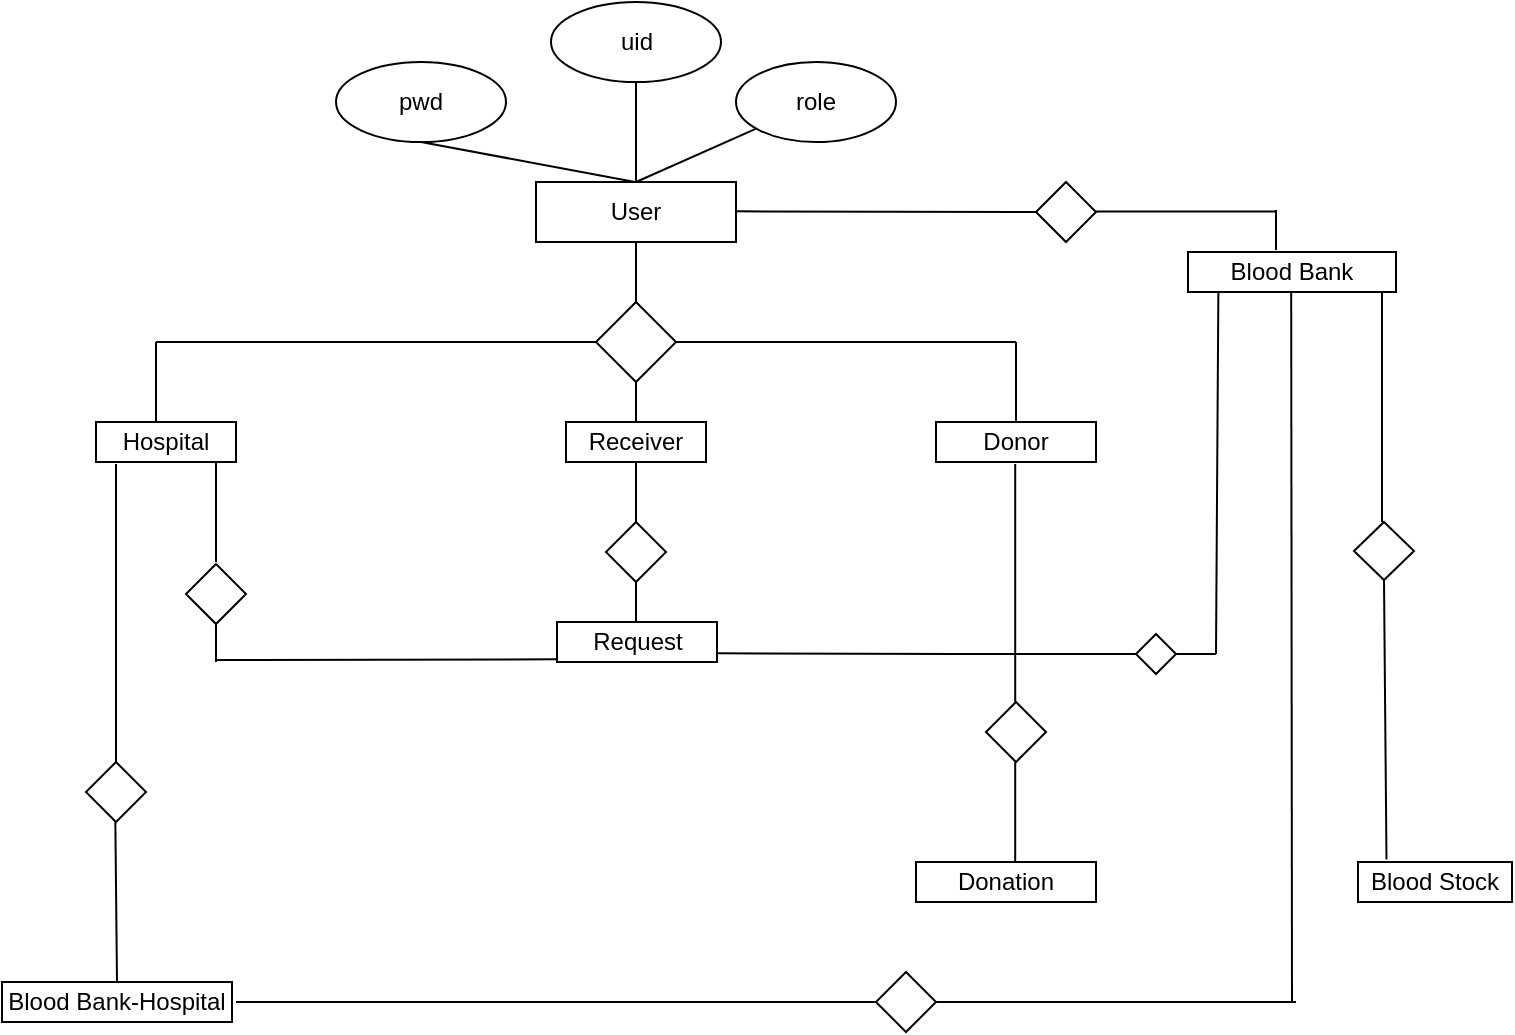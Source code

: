 <mxfile version="24.6.4" type="device">
  <diagram name="Page-1" id="lXY-gnqV20W48AK3ATuu">
    <mxGraphModel dx="1050" dy="621" grid="1" gridSize="10" guides="1" tooltips="1" connect="1" arrows="1" fold="1" page="1" pageScale="1" pageWidth="850" pageHeight="1100" math="0" shadow="0">
      <root>
        <mxCell id="0" />
        <mxCell id="1" parent="0" />
        <mxCell id="yDa4JwM66ifyNANoZB_X-1" value="User" style="rounded=0;whiteSpace=wrap;html=1;" parent="1" vertex="1">
          <mxGeometry x="309" y="120" width="100" height="30" as="geometry" />
        </mxCell>
        <mxCell id="yDa4JwM66ifyNANoZB_X-2" value="" style="endArrow=none;html=1;rounded=0;" parent="1" target="yDa4JwM66ifyNANoZB_X-3" edge="1">
          <mxGeometry width="50" height="50" relative="1" as="geometry">
            <mxPoint x="359" y="120" as="sourcePoint" />
            <mxPoint x="409" y="70" as="targetPoint" />
          </mxGeometry>
        </mxCell>
        <mxCell id="yDa4JwM66ifyNANoZB_X-3" value="role" style="ellipse;whiteSpace=wrap;html=1;" parent="1" vertex="1">
          <mxGeometry x="409" y="60" width="80" height="40" as="geometry" />
        </mxCell>
        <mxCell id="yDa4JwM66ifyNANoZB_X-4" value="" style="endArrow=none;html=1;rounded=0;" parent="1" edge="1">
          <mxGeometry width="50" height="50" relative="1" as="geometry">
            <mxPoint x="359" y="120" as="sourcePoint" />
            <mxPoint x="359" y="70" as="targetPoint" />
          </mxGeometry>
        </mxCell>
        <mxCell id="yDa4JwM66ifyNANoZB_X-5" value="uid" style="ellipse;whiteSpace=wrap;html=1;" parent="1" vertex="1">
          <mxGeometry x="316.5" y="30" width="85" height="40" as="geometry" />
        </mxCell>
        <mxCell id="yDa4JwM66ifyNANoZB_X-6" value="pwd" style="ellipse;whiteSpace=wrap;html=1;" parent="1" vertex="1">
          <mxGeometry x="209" y="60" width="85" height="40" as="geometry" />
        </mxCell>
        <mxCell id="yDa4JwM66ifyNANoZB_X-7" value="" style="endArrow=none;html=1;rounded=0;entryX=0.5;entryY=1;entryDx=0;entryDy=0;" parent="1" target="yDa4JwM66ifyNANoZB_X-6" edge="1">
          <mxGeometry width="50" height="50" relative="1" as="geometry">
            <mxPoint x="358.5" y="120" as="sourcePoint" />
            <mxPoint x="358.5" y="70" as="targetPoint" />
          </mxGeometry>
        </mxCell>
        <mxCell id="yDa4JwM66ifyNANoZB_X-10" value="" style="rhombus;whiteSpace=wrap;html=1;" parent="1" vertex="1">
          <mxGeometry x="339" y="180" width="40" height="40" as="geometry" />
        </mxCell>
        <mxCell id="yDa4JwM66ifyNANoZB_X-11" value="" style="endArrow=none;html=1;rounded=0;exitX=0.5;exitY=0;exitDx=0;exitDy=0;" parent="1" source="yDa4JwM66ifyNANoZB_X-10" edge="1">
          <mxGeometry width="50" height="50" relative="1" as="geometry">
            <mxPoint x="399" y="210" as="sourcePoint" />
            <mxPoint x="359" y="150" as="targetPoint" />
          </mxGeometry>
        </mxCell>
        <mxCell id="yDa4JwM66ifyNANoZB_X-12" value="" style="endArrow=none;html=1;rounded=0;exitX=0;exitY=0.5;exitDx=0;exitDy=0;" parent="1" source="yDa4JwM66ifyNANoZB_X-10" edge="1">
          <mxGeometry width="50" height="50" relative="1" as="geometry">
            <mxPoint x="359" y="340" as="sourcePoint" />
            <mxPoint x="119" y="200" as="targetPoint" />
          </mxGeometry>
        </mxCell>
        <mxCell id="yDa4JwM66ifyNANoZB_X-14" value="" style="endArrow=none;html=1;rounded=0;" parent="1" edge="1">
          <mxGeometry width="50" height="50" relative="1" as="geometry">
            <mxPoint x="119" y="240" as="sourcePoint" />
            <mxPoint x="119" y="200" as="targetPoint" />
          </mxGeometry>
        </mxCell>
        <mxCell id="yDa4JwM66ifyNANoZB_X-15" value="Hospital" style="rounded=0;whiteSpace=wrap;html=1;" parent="1" vertex="1">
          <mxGeometry x="89" y="240" width="70" height="20" as="geometry" />
        </mxCell>
        <mxCell id="yDa4JwM66ifyNANoZB_X-16" value="" style="endArrow=none;html=1;rounded=0;entryX=0.5;entryY=1;entryDx=0;entryDy=0;" parent="1" target="yDa4JwM66ifyNANoZB_X-10" edge="1">
          <mxGeometry width="50" height="50" relative="1" as="geometry">
            <mxPoint x="359" y="240" as="sourcePoint" />
            <mxPoint x="359" y="230" as="targetPoint" />
          </mxGeometry>
        </mxCell>
        <mxCell id="yDa4JwM66ifyNANoZB_X-17" value="Receiver" style="rounded=0;whiteSpace=wrap;html=1;" parent="1" vertex="1">
          <mxGeometry x="324" y="240" width="70" height="20" as="geometry" />
        </mxCell>
        <mxCell id="yDa4JwM66ifyNANoZB_X-18" value="" style="endArrow=none;html=1;rounded=0;" parent="1" source="yDa4JwM66ifyNANoZB_X-10" edge="1">
          <mxGeometry width="50" height="50" relative="1" as="geometry">
            <mxPoint x="379" y="200" as="sourcePoint" />
            <mxPoint x="549" y="200" as="targetPoint" />
          </mxGeometry>
        </mxCell>
        <mxCell id="yDa4JwM66ifyNANoZB_X-19" value="" style="endArrow=none;html=1;rounded=0;" parent="1" edge="1">
          <mxGeometry width="50" height="50" relative="1" as="geometry">
            <mxPoint x="549" y="240" as="sourcePoint" />
            <mxPoint x="549" y="200" as="targetPoint" />
          </mxGeometry>
        </mxCell>
        <mxCell id="yDa4JwM66ifyNANoZB_X-20" value="Donor" style="rounded=0;whiteSpace=wrap;html=1;" parent="1" vertex="1">
          <mxGeometry x="509" y="240" width="80" height="20" as="geometry" />
        </mxCell>
        <mxCell id="yDa4JwM66ifyNANoZB_X-21" value="" style="endArrow=none;html=1;rounded=0;exitX=1;exitY=0.25;exitDx=0;exitDy=0;" parent="1" edge="1">
          <mxGeometry width="50" height="50" relative="1" as="geometry">
            <mxPoint x="409" y="134.66" as="sourcePoint" />
            <mxPoint x="559" y="135" as="targetPoint" />
          </mxGeometry>
        </mxCell>
        <mxCell id="yDa4JwM66ifyNANoZB_X-22" value="" style="rhombus;whiteSpace=wrap;html=1;" parent="1" vertex="1">
          <mxGeometry x="559" y="120" width="30" height="30" as="geometry" />
        </mxCell>
        <mxCell id="yDa4JwM66ifyNANoZB_X-24" value="" style="endArrow=none;html=1;rounded=0;" parent="1" edge="1">
          <mxGeometry width="50" height="50" relative="1" as="geometry">
            <mxPoint x="589" y="134.71" as="sourcePoint" />
            <mxPoint x="679" y="134.71" as="targetPoint" />
          </mxGeometry>
        </mxCell>
        <mxCell id="yDa4JwM66ifyNANoZB_X-27" value="" style="endArrow=none;html=1;rounded=0;" parent="1" edge="1">
          <mxGeometry width="50" height="50" relative="1" as="geometry">
            <mxPoint x="679" y="154" as="sourcePoint" />
            <mxPoint x="679" y="134" as="targetPoint" />
          </mxGeometry>
        </mxCell>
        <mxCell id="yDa4JwM66ifyNANoZB_X-28" value="Blood Bank" style="rounded=0;whiteSpace=wrap;html=1;" parent="1" vertex="1">
          <mxGeometry x="635" y="155" width="104" height="20" as="geometry" />
        </mxCell>
        <mxCell id="yDa4JwM66ifyNANoZB_X-29" value="" style="endArrow=none;html=1;rounded=0;entryX=0.5;entryY=1;entryDx=0;entryDy=0;" parent="1" target="yDa4JwM66ifyNANoZB_X-17" edge="1">
          <mxGeometry width="50" height="50" relative="1" as="geometry">
            <mxPoint x="359" y="290" as="sourcePoint" />
            <mxPoint x="399" y="330" as="targetPoint" />
          </mxGeometry>
        </mxCell>
        <mxCell id="yDa4JwM66ifyNANoZB_X-30" value="" style="rhombus;whiteSpace=wrap;html=1;" parent="1" vertex="1">
          <mxGeometry x="344" y="290" width="30" height="30" as="geometry" />
        </mxCell>
        <mxCell id="yDa4JwM66ifyNANoZB_X-31" value="" style="endArrow=none;html=1;rounded=0;" parent="1" edge="1">
          <mxGeometry width="50" height="50" relative="1" as="geometry">
            <mxPoint x="359" y="340" as="sourcePoint" />
            <mxPoint x="359" y="320" as="targetPoint" />
          </mxGeometry>
        </mxCell>
        <mxCell id="yDa4JwM66ifyNANoZB_X-32" value="Request" style="rounded=0;whiteSpace=wrap;html=1;" parent="1" vertex="1">
          <mxGeometry x="319.5" y="340" width="80" height="20" as="geometry" />
        </mxCell>
        <mxCell id="yDa4JwM66ifyNANoZB_X-33" value="" style="endArrow=none;html=1;rounded=0;" parent="1" edge="1">
          <mxGeometry width="50" height="50" relative="1" as="geometry">
            <mxPoint x="149" y="310" as="sourcePoint" />
            <mxPoint x="149" y="260" as="targetPoint" />
          </mxGeometry>
        </mxCell>
        <mxCell id="yDa4JwM66ifyNANoZB_X-34" value="" style="rhombus;whiteSpace=wrap;html=1;" parent="1" vertex="1">
          <mxGeometry x="134" y="311" width="30" height="30" as="geometry" />
        </mxCell>
        <mxCell id="yDa4JwM66ifyNANoZB_X-35" value="" style="endArrow=none;html=1;rounded=0;" parent="1" edge="1">
          <mxGeometry width="50" height="50" relative="1" as="geometry">
            <mxPoint x="149" y="359" as="sourcePoint" />
            <mxPoint x="319.5" y="358.67" as="targetPoint" />
          </mxGeometry>
        </mxCell>
        <mxCell id="yDa4JwM66ifyNANoZB_X-36" value="" style="endArrow=none;html=1;rounded=0;" parent="1" edge="1">
          <mxGeometry width="50" height="50" relative="1" as="geometry">
            <mxPoint x="149" y="360" as="sourcePoint" />
            <mxPoint x="149" y="341" as="targetPoint" />
          </mxGeometry>
        </mxCell>
        <mxCell id="yDa4JwM66ifyNANoZB_X-41" value="" style="endArrow=none;html=1;rounded=0;" parent="1" edge="1">
          <mxGeometry width="50" height="50" relative="1" as="geometry">
            <mxPoint x="399.5" y="355.67" as="sourcePoint" />
            <mxPoint x="519" y="356" as="targetPoint" />
          </mxGeometry>
        </mxCell>
        <mxCell id="yDa4JwM66ifyNANoZB_X-42" value="" style="endArrow=none;html=1;rounded=0;" parent="1" edge="1">
          <mxGeometry width="50" height="50" relative="1" as="geometry">
            <mxPoint x="548.6" y="380" as="sourcePoint" />
            <mxPoint x="548.6" y="261" as="targetPoint" />
          </mxGeometry>
        </mxCell>
        <mxCell id="yDa4JwM66ifyNANoZB_X-43" value="" style="rhombus;whiteSpace=wrap;html=1;" parent="1" vertex="1">
          <mxGeometry x="534" y="380" width="30" height="30" as="geometry" />
        </mxCell>
        <mxCell id="yDa4JwM66ifyNANoZB_X-44" value="" style="endArrow=none;html=1;rounded=0;" parent="1" edge="1">
          <mxGeometry width="50" height="50" relative="1" as="geometry">
            <mxPoint x="548.6" y="460" as="sourcePoint" />
            <mxPoint x="548.6" y="410" as="targetPoint" />
          </mxGeometry>
        </mxCell>
        <mxCell id="yDa4JwM66ifyNANoZB_X-45" value="Donation" style="rounded=0;whiteSpace=wrap;html=1;" parent="1" vertex="1">
          <mxGeometry x="499" y="460" width="90" height="20" as="geometry" />
        </mxCell>
        <mxCell id="yDa4JwM66ifyNANoZB_X-46" value="" style="endArrow=none;html=1;rounded=0;entryX=0.146;entryY=0.994;entryDx=0;entryDy=0;entryPerimeter=0;" parent="1" target="yDa4JwM66ifyNANoZB_X-28" edge="1">
          <mxGeometry width="50" height="50" relative="1" as="geometry">
            <mxPoint x="649" y="356" as="sourcePoint" />
            <mxPoint x="649" y="180" as="targetPoint" />
          </mxGeometry>
        </mxCell>
        <mxCell id="yDa4JwM66ifyNANoZB_X-49" value="" style="endArrow=none;html=1;rounded=0;" parent="1" edge="1">
          <mxGeometry width="50" height="50" relative="1" as="geometry">
            <mxPoint x="629" y="356" as="sourcePoint" />
            <mxPoint x="649" y="356" as="targetPoint" />
          </mxGeometry>
        </mxCell>
        <mxCell id="yDa4JwM66ifyNANoZB_X-50" value="" style="rhombus;whiteSpace=wrap;html=1;" parent="1" vertex="1">
          <mxGeometry x="609" y="346" width="20" height="20" as="geometry" />
        </mxCell>
        <mxCell id="yDa4JwM66ifyNANoZB_X-51" value="" style="endArrow=none;html=1;rounded=0;" parent="1" edge="1">
          <mxGeometry width="50" height="50" relative="1" as="geometry">
            <mxPoint x="519" y="356" as="sourcePoint" />
            <mxPoint x="609" y="356" as="targetPoint" />
          </mxGeometry>
        </mxCell>
        <mxCell id="yDa4JwM66ifyNANoZB_X-54" value="" style="endArrow=none;html=1;rounded=0;" parent="1" edge="1">
          <mxGeometry width="50" height="50" relative="1" as="geometry">
            <mxPoint x="732" y="290" as="sourcePoint" />
            <mxPoint x="732" y="175" as="targetPoint" />
          </mxGeometry>
        </mxCell>
        <mxCell id="yDa4JwM66ifyNANoZB_X-55" value="" style="rhombus;whiteSpace=wrap;html=1;" parent="1" vertex="1">
          <mxGeometry x="718" y="290" width="30" height="29" as="geometry" />
        </mxCell>
        <mxCell id="yDa4JwM66ifyNANoZB_X-56" value="" style="endArrow=none;html=1;rounded=0;exitX=0.185;exitY=-0.062;exitDx=0;exitDy=0;entryX=0.5;entryY=1;entryDx=0;entryDy=0;exitPerimeter=0;" parent="1" source="yDa4JwM66ifyNANoZB_X-57" target="yDa4JwM66ifyNANoZB_X-55" edge="1">
          <mxGeometry width="50" height="50" relative="1" as="geometry">
            <mxPoint x="727" y="460" as="sourcePoint" />
            <mxPoint x="740" y="319" as="targetPoint" />
          </mxGeometry>
        </mxCell>
        <mxCell id="yDa4JwM66ifyNANoZB_X-57" value="Blood Stock" style="rounded=0;whiteSpace=wrap;html=1;" parent="1" vertex="1">
          <mxGeometry x="720" y="460" width="77" height="20" as="geometry" />
        </mxCell>
        <mxCell id="yDa4JwM66ifyNANoZB_X-58" value="" style="endArrow=none;html=1;rounded=0;" parent="1" edge="1">
          <mxGeometry width="50" height="50" relative="1" as="geometry">
            <mxPoint x="99" y="410" as="sourcePoint" />
            <mxPoint x="99" y="261" as="targetPoint" />
          </mxGeometry>
        </mxCell>
        <mxCell id="yDa4JwM66ifyNANoZB_X-59" value="" style="rhombus;whiteSpace=wrap;html=1;" parent="1" vertex="1">
          <mxGeometry x="84" y="410" width="30" height="30" as="geometry" />
        </mxCell>
        <mxCell id="yDa4JwM66ifyNANoZB_X-60" value="" style="endArrow=none;html=1;rounded=0;exitX=0.5;exitY=0;exitDx=0;exitDy=0;" parent="1" source="yDa4JwM66ifyNANoZB_X-61" edge="1">
          <mxGeometry width="50" height="50" relative="1" as="geometry">
            <mxPoint x="98.67" y="490" as="sourcePoint" />
            <mxPoint x="98.67" y="440" as="targetPoint" />
          </mxGeometry>
        </mxCell>
        <mxCell id="yDa4JwM66ifyNANoZB_X-61" value="Blood Bank-Hospital" style="rounded=0;whiteSpace=wrap;html=1;" parent="1" vertex="1">
          <mxGeometry x="42" y="520" width="115" height="20" as="geometry" />
        </mxCell>
        <mxCell id="yDa4JwM66ifyNANoZB_X-62" value="" style="endArrow=none;html=1;rounded=0;" parent="1" edge="1">
          <mxGeometry width="50" height="50" relative="1" as="geometry">
            <mxPoint x="687" y="530" as="sourcePoint" />
            <mxPoint x="686.6" y="175" as="targetPoint" />
          </mxGeometry>
        </mxCell>
        <mxCell id="yDa4JwM66ifyNANoZB_X-63" value="" style="endArrow=none;html=1;rounded=0;" parent="1" edge="1">
          <mxGeometry width="50" height="50" relative="1" as="geometry">
            <mxPoint x="159" y="530" as="sourcePoint" />
            <mxPoint x="479" y="530" as="targetPoint" />
          </mxGeometry>
        </mxCell>
        <mxCell id="yDa4JwM66ifyNANoZB_X-64" value="" style="rhombus;whiteSpace=wrap;html=1;" parent="1" vertex="1">
          <mxGeometry x="479" y="515" width="30" height="30" as="geometry" />
        </mxCell>
        <mxCell id="yDa4JwM66ifyNANoZB_X-65" value="" style="endArrow=none;html=1;rounded=0;exitX=1;exitY=0.5;exitDx=0;exitDy=0;" parent="1" source="yDa4JwM66ifyNANoZB_X-64" edge="1">
          <mxGeometry width="50" height="50" relative="1" as="geometry">
            <mxPoint x="519" y="530" as="sourcePoint" />
            <mxPoint x="689" y="530" as="targetPoint" />
          </mxGeometry>
        </mxCell>
      </root>
    </mxGraphModel>
  </diagram>
</mxfile>
